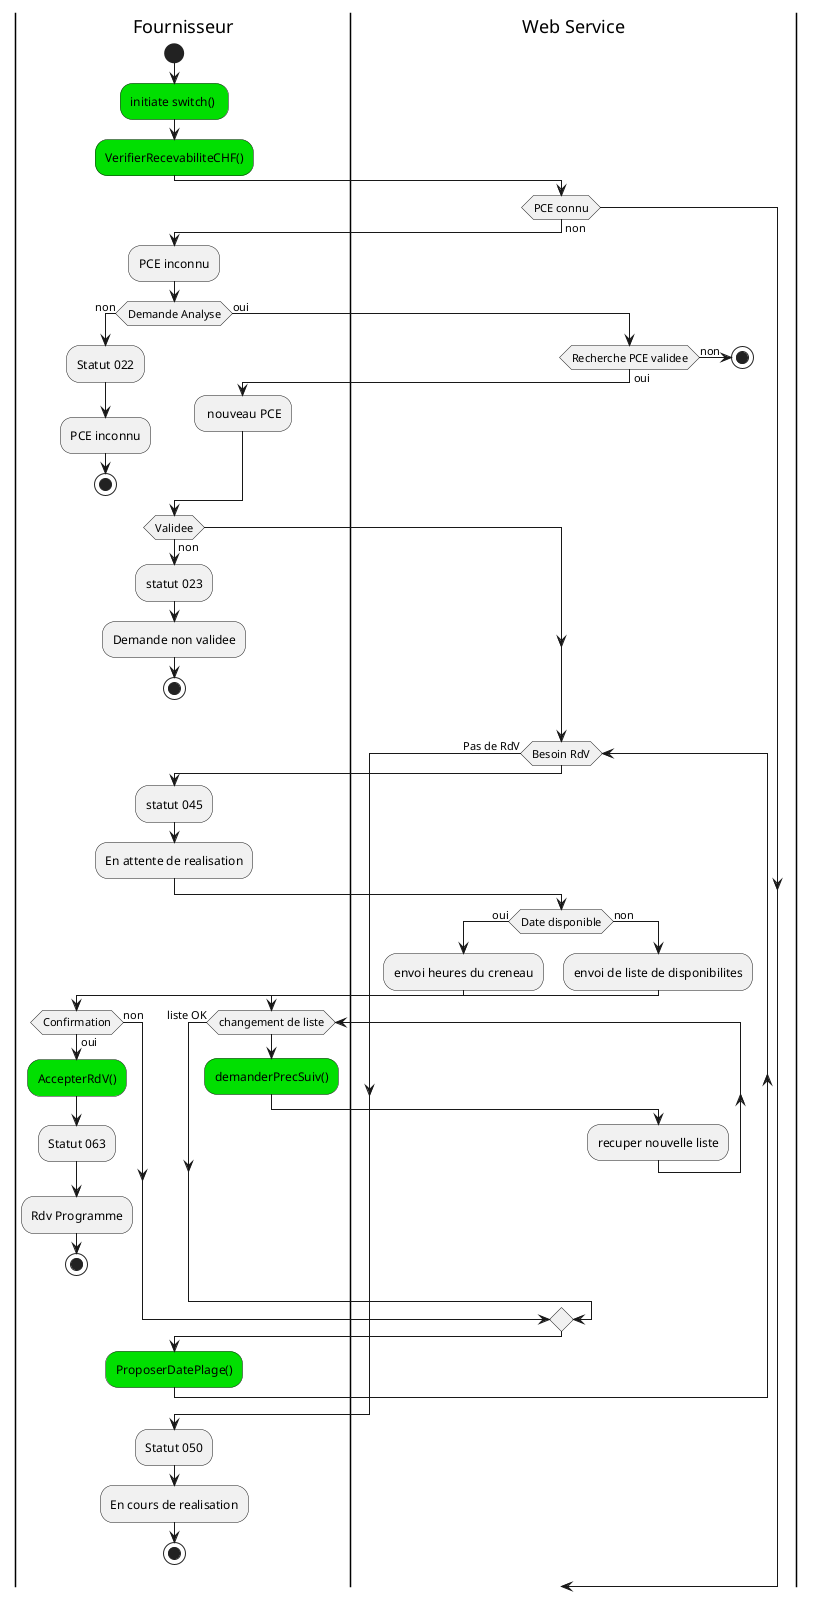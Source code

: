 {
  "sha1": "nxqmpt2ftwbpkgmr01l87uzwaaj35rs",
  "insertion": {
    "when": "2024-06-04T17:28:39.153Z",
    "user": "plantuml@gmail.com"
  }
}
@startuml
|Fournisseur|
start
#01DF01:initiate switch() ;
#01DF01:VerifierRecevabiliteCHF();
|Web Service|
if (PCE connu) then (non)
	|Fournisseur|
	:PCE inconnu;
        if (Demande Analyse) then (non)
             :Statut 022;
             :PCE inconnu;
	     stop;
        else (oui)
             |Web Service|        
             if (Recherche PCE validee) then (non)
                   stop;
             else (oui) 
                  |Fournisseur|
                  : nouveau PCE;
             endif
         endif
if (Validee) then (non)
	|Fournisseur|
	:statut 023;
	:Demande non validee;
	stop
endif 
|Web Service|
while (Besoin RdV)
	|Fournisseur|
	:statut 045;
	:En attente de realisation;
	|Web Service|
	if (Date disponible) then (oui)
		:envoi heures du creneau;
		|Fournisseur|
		if (Confirmation) then (oui)
			#01DF01:AccepterRdV();
			:Statut 063;
			:Rdv Programme;
			Stop
		else (non)
		endif
	else (non)
		|Web Service|
		:envoi de liste de disponibilites;
		|Fournisseur|
		while (changement de liste)
			#01DF01:demanderPrecSuiv();
			|Web Service|
			:recuper nouvelle liste;
		endwhile (liste OK)
	endif
	|Fournisseur|
	#01DF01:ProposerDatePlage();
endwhile (Pas de RdV)
:Statut 050;
:En cours de realisation;
stop
@enduml
